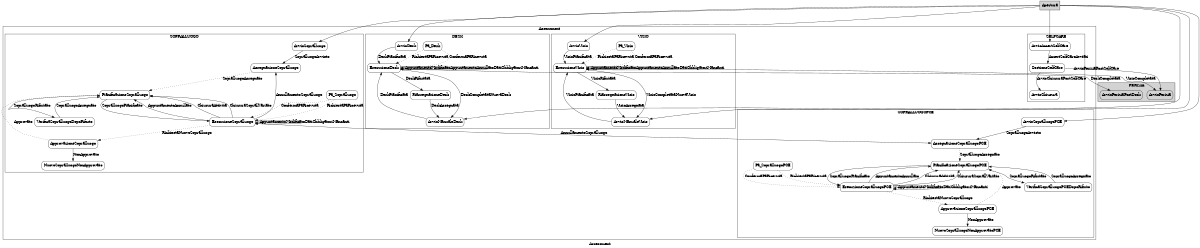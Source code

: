 digraph finite_state_machine {
    rankdir=TB;

    size="8,5"
    label="Assessment"
    node [shape = box style = rounded];
    

subgraph Opening {
        node [style =  filled shape = box]
	    label = "Opening";
		color=green
        rank= min
        Apertura    

}




subgraph cluster_Accertamenti {

subgraph cluster_selfcare {
    node [shape=box,style=rounded ];
    label = "SELFCARE";
		AvvioAccertSelfCare
		GestioneSelfCare
        AvvioChiusura
}
	
subgraph cluster_visio {
        node [shape=box,style=rounded ];
        label = "VISIO";
        AvvioVisio
		AvvioManualeVisio
		EsecuzioneVisio
		RiassegnazioneVisio
        Pa_Visio

}

subgraph cluster_desk {
    node [shape=box,style=rounded ];
    label = "DESK";
		AvvioDesk
		AvvioManualeDesk
		EsecuzioneDesk
		RiassegnazioneDesk
        Pa_Desk
} 	  

subgraph cluster_sopralluogo {
        node [shape=box,style=rounded ];
        label = "SOPRALLUOGO";
	    AvvioSopralluogo
	    AssegnazioneSopralluogo
	    PianificazioneSopralluogo
	    EsecuzioneSopralluogo
        VerificaSopralluogoDopoRifiuto
        ApprovazioneSopralluogo
		NuovoSopralluogoNonApprovato	
        Pa_Sopralluogo
}

subgraph cluster_sopralluogoPce {
        node [shape=box,style=rounded ];
        label = "SOPRALLUOGOPCE";
		AvvioSopralluogoPCE
		AssegnazioneSopralluogoPCE
        PianificazioneSopralluogoPCE
        EsecuzioneSopralluogoPCE
        VerificaSopralluogoPCEDopoRifiuto
        ApprovazioneSopralluogoPCE
		NuovoSopralluogoNonApprovatoPCE		
        Pa_SopralluogoPCE
}
}


	
       

    subgraph cluster_perizia  {
        style =  filled
        rank = sink
        node [shape=box,style=rounded ];

        label = "PERIZIA";        
		AvvioPerizia  
		AvvioPeriziaPostDesk   
    }
 



	
        Apertura -> AvvioVisio
        Apertura -> AvvioDesk
        Apertura -> AvvioManualeVisio
        Apertura -> AvvioManualeDesk
        Apertura -> AvvioSopralluogo
        Apertura -> AvvioSopralluogoPCE
        Apertura -> AvvioAccertSelfCare



comment = "ACCERTAMENTI"

    AvvioVisio	                 ->	EsecuzioneVisio	    		[ label = "VisioPianificata"];
    EsecuzioneVisio	             ->	RiassegnazioneVisio			[ label = "VisioRifiutata"];
    EsecuzioneVisio	             ->	EsecuzioneVisio	    		[ label = "AppuntamentoModificato"];
    EsecuzioneVisio	             ->	EsecuzioneVisio  			[ label = "AppuntamentoAnnullato"];
    EsecuzioneVisio	             ->	AvvioManualeVisio			[ label = "VisioCompletataNuovaVisio"];
    EsecuzioneVisio	             ->	AvvioPerizia	    		[ label = "VisioCompletata"];
    EsecuzioneVisio	             ->	EsecuzioneVisio  			[ label = "DatiObbligatoriMancanti"];
    AvvioManualeVisio	         ->	EsecuzioneVisio	    		[ label = "VisioPianificata"];
    RiassegnazioneVisio	         ->	AvvioManualeVisio			[ label = "VisioAssegnata"];
 
    AvvioDesk	              ->	EsecuzioneDesk	            [ label = "DeskPianificata"];
    EsecuzioneDesk	          ->	RiassegnazioneDesk	        [ label = "DeskRifiutata"];
    EsecuzioneDesk	          ->	EsecuzioneDesk	            [ label = "AppuntamentoModificato"];
    EsecuzioneDesk	          ->	EsecuzioneDesk  	        [ label = "AppuntamentoAnnullato"];
    EsecuzioneDesk	          ->	AvvioManualeDesk	        [ label = "DeskCompletataNuovaDesk"];
    EsecuzioneDesk	          ->	AvvioPeriziaPostDesk	    [ label = "DeskCompletata"];
    EsecuzioneDesk	          ->	EsecuzioneDesk  	        [ label = "DatiObbligatoriMancanti"];
    AvvioManualeDesk	      ->	EsecuzioneDesk	            [ label = "DeskPianificata"];
    RiassegnazioneDesk	      ->	AvvioManualeDesk	        [ label = "DeskAssegnata"];
 
    AvvioSopralluogo               -> AssegnazioneSopralluogo        [ label = "SopralluogoAvvioto"];
    AssegnazioneSopralluogo        -> PianificazioneSopralluogo      [ label = "SopralluogoAssegnato" style = dotted];
    PianificazioneSopralluogo      -> EsecuzioneSopralluogo          [ label = "SopralluogoPianificato"];
    PianificazioneSopralluogo      -> VerificaSopralluogoDopoRifiuto [ label = "SopralluogoRifiutato"];
    VerificaSopralluogoDopoRifiuto -> PianificazioneSopralluogo      [ label = "SopralluogoAssegnato"];
    EsecuzioneSopralluogo          -> EsecuzioneSopralluogo          [ label = "AppuntamentoModificato"];
    EsecuzioneSopralluogo          -> PianificazioneSopralluogo      [ label = "AppuntamentoAnnullato"];
    EsecuzioneSopralluogo          -> ApprovazioneSopralluogo        [ label = "RichiestaNuovoSopralluogo" style = dotted];
    
	ApprovazioneSopralluogo        -> NuovoSopralluogoNonApprovato   [ label = "NonApprovato"];
    ApprovazioneSopralluogo        -> PianificazioneSopralluogo      [ label = "Approvato" style = dotted];

    EsecuzioneSopralluogo          -> PianificazioneSopralluogo      [ label = "ChiusuraAttivita"];
    EsecuzioneSopralluogo	       -> EsecuzioneSopralluogo  	     [ label = "DatiObbligatoriMancanti"];
    EsecuzioneSopralluogo	       -> PianificazioneSopralluogo  	 [ label = "ChiusuraSoprallVariato"];
    EsecuzioneSopralluogo          -> AssegnazioneSopralluogo        [ label = "AnnullamentoSopralluogo" ];

commet = "PCE"

	AvvioSopralluogoPCE               -> AssegnazioneSopralluogoPCE        [ label = "SopralluogoAvvioto"];
    AssegnazioneSopralluogoPCE        -> PianificazioneSopralluogoPCE      [ label = "SopralluogoAssegnato" style = dotted];
    PianificazioneSopralluogoPCE      -> EsecuzioneSopralluogoPCE          [ label = "SopralluogoPianificato"];
    PianificazioneSopralluogoPCE      -> VerificaSopralluogoPCEDopoRifiuto [ label = "SopralluogoRifiutato"];
    VerificaSopralluogoPCEDopoRifiuto -> PianificazioneSopralluogoPCE      [ label = "SopralluogoAssegnato"];
    EsecuzioneSopralluogoPCE         -> EsecuzioneSopralluogoPCE          [ label = "AppuntamentoModificato"];
    EsecuzioneSopralluogoPCE          -> PianificazioneSopralluogoPCE      [ label = "AppuntamentoAnnullato"];
    EsecuzioneSopralluogoPCE          -> ApprovazioneSopralluogoPCE        [ label = "RichiestaNuovoSopralluogo" style = dotted];
    
	ApprovazioneSopralluogoPCE        -> NuovoSopralluogoNonApprovatoPCE   [ label = "NonApprovato"];
    ApprovazioneSopralluogoPCE        -> PianificazioneSopralluogoPCE      [ label = "Approvato" style = dotted];

    EsecuzioneSopralluogoPCE          -> PianificazioneSopralluogoPCE      [ label = "ChiusuraAttivita"];
    EsecuzioneSopralluogoPCE	       -> EsecuzioneSopralluogoPCE  	     [ label = "DatiObbligatoriMancanti"];
    EsecuzioneSopralluogoPCE	       -> PianificazioneSopralluogoPCE  	 [ label = "ChiusuraSoprallVariato"];
    EsecuzioneSopralluogo          -> AssegnazioneSopralluogoPCE        [ label = "AnnullamentoSopralluogo" ];


	
	Pa_Visio		       -> EsecuzioneVisio  [ label = "RichiestaPaRicevuta" style = dotted] ;
	Pa_Visio		       -> EsecuzioneVisio  [ label = "ConfermaPaRicevuta"  style = dotted] ;
	
	Pa_Desk		       -> EsecuzioneDesk  [ label = "RichiestaPaRicevuta" style = dotted] ;
	Pa_Desk	           -> EsecuzioneDesk  [ label = "ConfermaPaRicevuta"  style = dotted] ;	

	Pa_Sopralluogo	   -> EsecuzioneSopralluogo  [ label = "RichiestaPaRicevuta" style = dotted] ;
	Pa_Sopralluogo	   -> EsecuzioneSopralluogo  [ label = "ConfermaPaRicevuta"  style = dotted] ;
	
	Pa_SopralluogoPCE		       -> EsecuzioneSopralluogoPCE  [ label = "RichiestaPaRicevuta" style = dotted] ;
	Pa_SopralluogoPCE			   -> EsecuzioneSopralluogoPCE  [ label = "ConfermaPaRicevuta"  style = dotted] ;

	AvvioAccertSelfCare                 -> GestioneSelfCare [ label = "AccertSelfCareAvviati" ] 	

	GestioneSelfCare                    -> AvvioPerizia     [ xlabel = "AvvioPeriziaPostSelfCare"  ]
	GestioneSelfCare                    -> AvvioChiusura    [ label = "AvvioChiusuraPostSelfCare"  ]
	
  
  


}